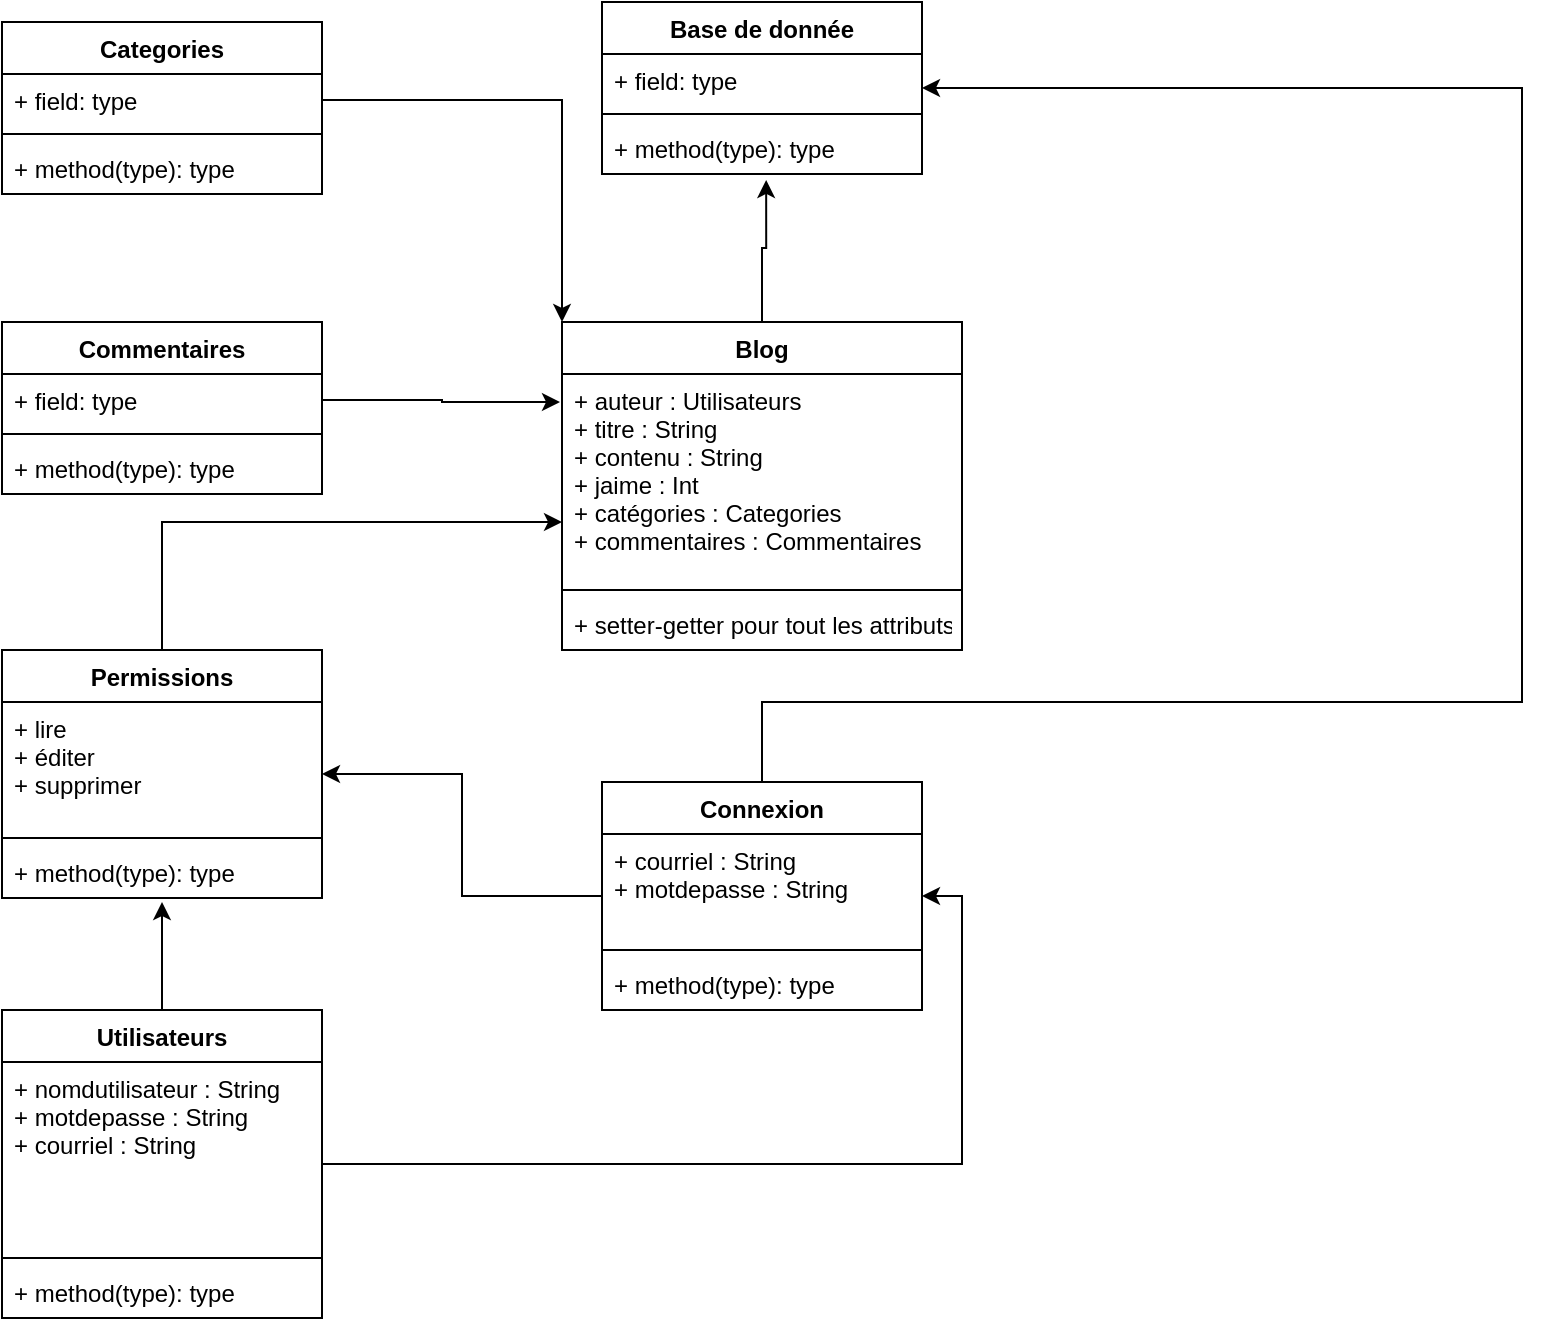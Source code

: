 <mxfile version="12.6.1" type="github">
  <diagram id="C5RBs43oDa-KdzZeNtuy" name="Page-1">
    <mxGraphModel dx="1102" dy="611" grid="1" gridSize="10" guides="1" tooltips="1" connect="1" arrows="1" fold="1" page="1" pageScale="1" pageWidth="827" pageHeight="1169" math="0" shadow="0">
      <root>
        <mxCell id="WIyWlLk6GJQsqaUBKTNV-0"/>
        <mxCell id="WIyWlLk6GJQsqaUBKTNV-1" parent="WIyWlLk6GJQsqaUBKTNV-0"/>
        <mxCell id="AcaAmZLUgVMFTUzAwAvF-18" style="edgeStyle=orthogonalEdgeStyle;rounded=0;orthogonalLoop=1;jettySize=auto;html=1;entryX=0.513;entryY=1.115;entryDx=0;entryDy=0;entryPerimeter=0;" edge="1" parent="WIyWlLk6GJQsqaUBKTNV-1" source="BsfRLn47r17hex0LM9WA-0" target="BsfRLn47r17hex0LM9WA-23">
          <mxGeometry relative="1" as="geometry">
            <Array as="points">
              <mxPoint x="500" y="123"/>
              <mxPoint x="502" y="123"/>
            </Array>
          </mxGeometry>
        </mxCell>
        <mxCell id="BsfRLn47r17hex0LM9WA-0" value="Blog" style="swimlane;fontStyle=1;align=center;verticalAlign=top;childLayout=stackLayout;horizontal=1;startSize=26;horizontalStack=0;resizeParent=1;resizeParentMax=0;resizeLast=0;collapsible=1;marginBottom=0;" parent="WIyWlLk6GJQsqaUBKTNV-1" vertex="1">
          <mxGeometry x="400" y="160" width="200" height="164" as="geometry"/>
        </mxCell>
        <mxCell id="BsfRLn47r17hex0LM9WA-1" value="+ auteur : Utilisateurs&#xa;+ titre : String&#xa;+ contenu : String&#xa;+ jaime : Int&#xa;+ catégories : Categories&#xa;+ commentaires : Commentaires&#xa;&#xa;" style="text;strokeColor=none;fillColor=none;align=left;verticalAlign=top;spacingLeft=4;spacingRight=4;overflow=hidden;rotatable=0;points=[[0,0.5],[1,0.5]];portConstraint=eastwest;" parent="BsfRLn47r17hex0LM9WA-0" vertex="1">
          <mxGeometry y="26" width="200" height="104" as="geometry"/>
        </mxCell>
        <mxCell id="BsfRLn47r17hex0LM9WA-2" value="" style="line;strokeWidth=1;fillColor=none;align=left;verticalAlign=middle;spacingTop=-1;spacingLeft=3;spacingRight=3;rotatable=0;labelPosition=right;points=[];portConstraint=eastwest;" parent="BsfRLn47r17hex0LM9WA-0" vertex="1">
          <mxGeometry y="130" width="200" height="8" as="geometry"/>
        </mxCell>
        <mxCell id="BsfRLn47r17hex0LM9WA-3" value="+ setter-getter pour tout les attributs" style="text;strokeColor=none;fillColor=none;align=left;verticalAlign=top;spacingLeft=4;spacingRight=4;overflow=hidden;rotatable=0;points=[[0,0.5],[1,0.5]];portConstraint=eastwest;" parent="BsfRLn47r17hex0LM9WA-0" vertex="1">
          <mxGeometry y="138" width="200" height="26" as="geometry"/>
        </mxCell>
        <mxCell id="AcaAmZLUgVMFTUzAwAvF-3" style="edgeStyle=orthogonalEdgeStyle;rounded=0;orthogonalLoop=1;jettySize=auto;html=1;entryX=1;entryY=0.5;entryDx=0;entryDy=0;" edge="1" parent="WIyWlLk6GJQsqaUBKTNV-1" source="BsfRLn47r17hex0LM9WA-4" target="BsfRLn47r17hex0LM9WA-16">
          <mxGeometry relative="1" as="geometry"/>
        </mxCell>
        <mxCell id="AcaAmZLUgVMFTUzAwAvF-20" style="edgeStyle=orthogonalEdgeStyle;rounded=0;orthogonalLoop=1;jettySize=auto;html=1;entryX=0.5;entryY=1.077;entryDx=0;entryDy=0;entryPerimeter=0;" edge="1" parent="WIyWlLk6GJQsqaUBKTNV-1" source="BsfRLn47r17hex0LM9WA-4" target="BsfRLn47r17hex0LM9WA-15">
          <mxGeometry relative="1" as="geometry">
            <mxPoint x="200" y="460" as="targetPoint"/>
            <Array as="points">
              <mxPoint x="200" y="460"/>
              <mxPoint x="200" y="460"/>
            </Array>
          </mxGeometry>
        </mxCell>
        <mxCell id="BsfRLn47r17hex0LM9WA-4" value="Utilisateurs" style="swimlane;fontStyle=1;align=center;verticalAlign=top;childLayout=stackLayout;horizontal=1;startSize=26;horizontalStack=0;resizeParent=1;resizeParentMax=0;resizeLast=0;collapsible=1;marginBottom=0;" parent="WIyWlLk6GJQsqaUBKTNV-1" vertex="1">
          <mxGeometry x="120" y="504" width="160" height="154" as="geometry"/>
        </mxCell>
        <mxCell id="BsfRLn47r17hex0LM9WA-5" value="+ nomdutilisateur : String&#xa;+ motdepasse : String&#xa;+ courriel : String&#xa;" style="text;strokeColor=none;fillColor=none;align=left;verticalAlign=top;spacingLeft=4;spacingRight=4;overflow=hidden;rotatable=0;points=[[0,0.5],[1,0.5]];portConstraint=eastwest;" parent="BsfRLn47r17hex0LM9WA-4" vertex="1">
          <mxGeometry y="26" width="160" height="94" as="geometry"/>
        </mxCell>
        <mxCell id="BsfRLn47r17hex0LM9WA-6" value="" style="line;strokeWidth=1;fillColor=none;align=left;verticalAlign=middle;spacingTop=-1;spacingLeft=3;spacingRight=3;rotatable=0;labelPosition=right;points=[];portConstraint=eastwest;" parent="BsfRLn47r17hex0LM9WA-4" vertex="1">
          <mxGeometry y="120" width="160" height="8" as="geometry"/>
        </mxCell>
        <mxCell id="BsfRLn47r17hex0LM9WA-7" value="+ method(type): type" style="text;strokeColor=none;fillColor=none;align=left;verticalAlign=top;spacingLeft=4;spacingRight=4;overflow=hidden;rotatable=0;points=[[0,0.5],[1,0.5]];portConstraint=eastwest;" parent="BsfRLn47r17hex0LM9WA-4" vertex="1">
          <mxGeometry y="128" width="160" height="26" as="geometry"/>
        </mxCell>
        <mxCell id="BsfRLn47r17hex0LM9WA-8" value="Commentaires" style="swimlane;fontStyle=1;align=center;verticalAlign=top;childLayout=stackLayout;horizontal=1;startSize=26;horizontalStack=0;resizeParent=1;resizeParentMax=0;resizeLast=0;collapsible=1;marginBottom=0;" parent="WIyWlLk6GJQsqaUBKTNV-1" vertex="1">
          <mxGeometry x="120" y="160" width="160" height="86" as="geometry"/>
        </mxCell>
        <mxCell id="BsfRLn47r17hex0LM9WA-9" value="+ field: type" style="text;strokeColor=none;fillColor=none;align=left;verticalAlign=top;spacingLeft=4;spacingRight=4;overflow=hidden;rotatable=0;points=[[0,0.5],[1,0.5]];portConstraint=eastwest;" parent="BsfRLn47r17hex0LM9WA-8" vertex="1">
          <mxGeometry y="26" width="160" height="26" as="geometry"/>
        </mxCell>
        <mxCell id="BsfRLn47r17hex0LM9WA-10" value="" style="line;strokeWidth=1;fillColor=none;align=left;verticalAlign=middle;spacingTop=-1;spacingLeft=3;spacingRight=3;rotatable=0;labelPosition=right;points=[];portConstraint=eastwest;" parent="BsfRLn47r17hex0LM9WA-8" vertex="1">
          <mxGeometry y="52" width="160" height="8" as="geometry"/>
        </mxCell>
        <mxCell id="BsfRLn47r17hex0LM9WA-11" value="+ method(type): type" style="text;strokeColor=none;fillColor=none;align=left;verticalAlign=top;spacingLeft=4;spacingRight=4;overflow=hidden;rotatable=0;points=[[0,0.5],[1,0.5]];portConstraint=eastwest;" parent="BsfRLn47r17hex0LM9WA-8" vertex="1">
          <mxGeometry y="60" width="160" height="26" as="geometry"/>
        </mxCell>
        <mxCell id="AcaAmZLUgVMFTUzAwAvF-11" style="edgeStyle=orthogonalEdgeStyle;rounded=0;orthogonalLoop=1;jettySize=auto;html=1;entryX=0;entryY=0.712;entryDx=0;entryDy=0;entryPerimeter=0;" edge="1" parent="WIyWlLk6GJQsqaUBKTNV-1" source="BsfRLn47r17hex0LM9WA-12" target="BsfRLn47r17hex0LM9WA-1">
          <mxGeometry relative="1" as="geometry"/>
        </mxCell>
        <mxCell id="BsfRLn47r17hex0LM9WA-12" value="Permissions" style="swimlane;fontStyle=1;align=center;verticalAlign=top;childLayout=stackLayout;horizontal=1;startSize=26;horizontalStack=0;resizeParent=1;resizeParentMax=0;resizeLast=0;collapsible=1;marginBottom=0;" parent="WIyWlLk6GJQsqaUBKTNV-1" vertex="1">
          <mxGeometry x="120" y="324" width="160" height="124" as="geometry"/>
        </mxCell>
        <mxCell id="BsfRLn47r17hex0LM9WA-13" value="+ lire&#xa;+ éditer&#xa;+ supprimer&#xa;" style="text;strokeColor=none;fillColor=none;align=left;verticalAlign=top;spacingLeft=4;spacingRight=4;overflow=hidden;rotatable=0;points=[[0,0.5],[1,0.5]];portConstraint=eastwest;" parent="BsfRLn47r17hex0LM9WA-12" vertex="1">
          <mxGeometry y="26" width="160" height="64" as="geometry"/>
        </mxCell>
        <mxCell id="BsfRLn47r17hex0LM9WA-14" value="" style="line;strokeWidth=1;fillColor=none;align=left;verticalAlign=middle;spacingTop=-1;spacingLeft=3;spacingRight=3;rotatable=0;labelPosition=right;points=[];portConstraint=eastwest;" parent="BsfRLn47r17hex0LM9WA-12" vertex="1">
          <mxGeometry y="90" width="160" height="8" as="geometry"/>
        </mxCell>
        <mxCell id="BsfRLn47r17hex0LM9WA-15" value="+ method(type): type" style="text;strokeColor=none;fillColor=none;align=left;verticalAlign=top;spacingLeft=4;spacingRight=4;overflow=hidden;rotatable=0;points=[[0,0.5],[1,0.5]];portConstraint=eastwest;" parent="BsfRLn47r17hex0LM9WA-12" vertex="1">
          <mxGeometry y="98" width="160" height="26" as="geometry"/>
        </mxCell>
        <mxCell id="AcaAmZLUgVMFTUzAwAvF-10" value="" style="edgeStyle=orthogonalEdgeStyle;rounded=0;orthogonalLoop=1;jettySize=auto;html=1;entryX=1;entryY=0.5;entryDx=0;entryDy=0;" edge="1" parent="WIyWlLk6GJQsqaUBKTNV-1" source="BsfRLn47r17hex0LM9WA-16" target="BsfRLn47r17hex0LM9WA-12">
          <mxGeometry relative="1" as="geometry">
            <mxPoint x="340" y="474" as="targetPoint"/>
          </mxGeometry>
        </mxCell>
        <mxCell id="AcaAmZLUgVMFTUzAwAvF-19" style="edgeStyle=orthogonalEdgeStyle;rounded=0;orthogonalLoop=1;jettySize=auto;html=1;entryX=1;entryY=0.5;entryDx=0;entryDy=0;" edge="1" parent="WIyWlLk6GJQsqaUBKTNV-1" source="BsfRLn47r17hex0LM9WA-16" target="BsfRLn47r17hex0LM9WA-20">
          <mxGeometry relative="1" as="geometry">
            <Array as="points">
              <mxPoint x="500" y="350"/>
              <mxPoint x="880" y="350"/>
              <mxPoint x="880" y="43"/>
            </Array>
          </mxGeometry>
        </mxCell>
        <mxCell id="BsfRLn47r17hex0LM9WA-16" value="Connexion" style="swimlane;fontStyle=1;align=center;verticalAlign=top;childLayout=stackLayout;horizontal=1;startSize=26;horizontalStack=0;resizeParent=1;resizeParentMax=0;resizeLast=0;collapsible=1;marginBottom=0;" parent="WIyWlLk6GJQsqaUBKTNV-1" vertex="1">
          <mxGeometry x="420" y="390" width="160" height="114" as="geometry"/>
        </mxCell>
        <mxCell id="AcaAmZLUgVMFTUzAwAvF-4" value="+ courriel : String&#xa;+ motdepasse : String&#xa;" style="text;strokeColor=none;fillColor=none;align=left;verticalAlign=top;spacingLeft=4;spacingRight=4;overflow=hidden;rotatable=0;points=[[0,0.5],[1,0.5]];portConstraint=eastwest;" vertex="1" parent="BsfRLn47r17hex0LM9WA-16">
          <mxGeometry y="26" width="160" height="54" as="geometry"/>
        </mxCell>
        <mxCell id="BsfRLn47r17hex0LM9WA-18" value="" style="line;strokeWidth=1;fillColor=none;align=left;verticalAlign=middle;spacingTop=-1;spacingLeft=3;spacingRight=3;rotatable=0;labelPosition=right;points=[];portConstraint=eastwest;" parent="BsfRLn47r17hex0LM9WA-16" vertex="1">
          <mxGeometry y="80" width="160" height="8" as="geometry"/>
        </mxCell>
        <mxCell id="BsfRLn47r17hex0LM9WA-19" value="+ method(type): type" style="text;strokeColor=none;fillColor=none;align=left;verticalAlign=top;spacingLeft=4;spacingRight=4;overflow=hidden;rotatable=0;points=[[0,0.5],[1,0.5]];portConstraint=eastwest;" parent="BsfRLn47r17hex0LM9WA-16" vertex="1">
          <mxGeometry y="88" width="160" height="26" as="geometry"/>
        </mxCell>
        <mxCell id="BsfRLn47r17hex0LM9WA-20" value="Base de donnée" style="swimlane;fontStyle=1;align=center;verticalAlign=top;childLayout=stackLayout;horizontal=1;startSize=26;horizontalStack=0;resizeParent=1;resizeParentMax=0;resizeLast=0;collapsible=1;marginBottom=0;" parent="WIyWlLk6GJQsqaUBKTNV-1" vertex="1">
          <mxGeometry x="420" width="160" height="86" as="geometry"/>
        </mxCell>
        <mxCell id="BsfRLn47r17hex0LM9WA-21" value="+ field: type" style="text;strokeColor=none;fillColor=none;align=left;verticalAlign=top;spacingLeft=4;spacingRight=4;overflow=hidden;rotatable=0;points=[[0,0.5],[1,0.5]];portConstraint=eastwest;" parent="BsfRLn47r17hex0LM9WA-20" vertex="1">
          <mxGeometry y="26" width="160" height="26" as="geometry"/>
        </mxCell>
        <mxCell id="BsfRLn47r17hex0LM9WA-22" value="" style="line;strokeWidth=1;fillColor=none;align=left;verticalAlign=middle;spacingTop=-1;spacingLeft=3;spacingRight=3;rotatable=0;labelPosition=right;points=[];portConstraint=eastwest;" parent="BsfRLn47r17hex0LM9WA-20" vertex="1">
          <mxGeometry y="52" width="160" height="8" as="geometry"/>
        </mxCell>
        <mxCell id="BsfRLn47r17hex0LM9WA-23" value="+ method(type): type" style="text;strokeColor=none;fillColor=none;align=left;verticalAlign=top;spacingLeft=4;spacingRight=4;overflow=hidden;rotatable=0;points=[[0,0.5],[1,0.5]];portConstraint=eastwest;" parent="BsfRLn47r17hex0LM9WA-20" vertex="1">
          <mxGeometry y="60" width="160" height="26" as="geometry"/>
        </mxCell>
        <mxCell id="AcaAmZLUgVMFTUzAwAvF-0" style="edgeStyle=orthogonalEdgeStyle;rounded=0;orthogonalLoop=1;jettySize=auto;html=1;entryX=-0.005;entryY=0.135;entryDx=0;entryDy=0;entryPerimeter=0;" edge="1" parent="WIyWlLk6GJQsqaUBKTNV-1" source="BsfRLn47r17hex0LM9WA-9" target="BsfRLn47r17hex0LM9WA-1">
          <mxGeometry relative="1" as="geometry"/>
        </mxCell>
        <mxCell id="AcaAmZLUgVMFTUzAwAvF-13" value="Categories" style="swimlane;fontStyle=1;align=center;verticalAlign=top;childLayout=stackLayout;horizontal=1;startSize=26;horizontalStack=0;resizeParent=1;resizeParentMax=0;resizeLast=0;collapsible=1;marginBottom=0;" vertex="1" parent="WIyWlLk6GJQsqaUBKTNV-1">
          <mxGeometry x="120" y="10" width="160" height="86" as="geometry"/>
        </mxCell>
        <mxCell id="AcaAmZLUgVMFTUzAwAvF-14" value="+ field: type" style="text;strokeColor=none;fillColor=none;align=left;verticalAlign=top;spacingLeft=4;spacingRight=4;overflow=hidden;rotatable=0;points=[[0,0.5],[1,0.5]];portConstraint=eastwest;" vertex="1" parent="AcaAmZLUgVMFTUzAwAvF-13">
          <mxGeometry y="26" width="160" height="26" as="geometry"/>
        </mxCell>
        <mxCell id="AcaAmZLUgVMFTUzAwAvF-15" value="" style="line;strokeWidth=1;fillColor=none;align=left;verticalAlign=middle;spacingTop=-1;spacingLeft=3;spacingRight=3;rotatable=0;labelPosition=right;points=[];portConstraint=eastwest;" vertex="1" parent="AcaAmZLUgVMFTUzAwAvF-13">
          <mxGeometry y="52" width="160" height="8" as="geometry"/>
        </mxCell>
        <mxCell id="AcaAmZLUgVMFTUzAwAvF-16" value="+ method(type): type" style="text;strokeColor=none;fillColor=none;align=left;verticalAlign=top;spacingLeft=4;spacingRight=4;overflow=hidden;rotatable=0;points=[[0,0.5],[1,0.5]];portConstraint=eastwest;" vertex="1" parent="AcaAmZLUgVMFTUzAwAvF-13">
          <mxGeometry y="60" width="160" height="26" as="geometry"/>
        </mxCell>
        <mxCell id="AcaAmZLUgVMFTUzAwAvF-17" style="edgeStyle=orthogonalEdgeStyle;rounded=0;orthogonalLoop=1;jettySize=auto;html=1;entryX=0;entryY=0;entryDx=0;entryDy=0;" edge="1" parent="WIyWlLk6GJQsqaUBKTNV-1" source="AcaAmZLUgVMFTUzAwAvF-14" target="BsfRLn47r17hex0LM9WA-0">
          <mxGeometry relative="1" as="geometry"/>
        </mxCell>
      </root>
    </mxGraphModel>
  </diagram>
</mxfile>
